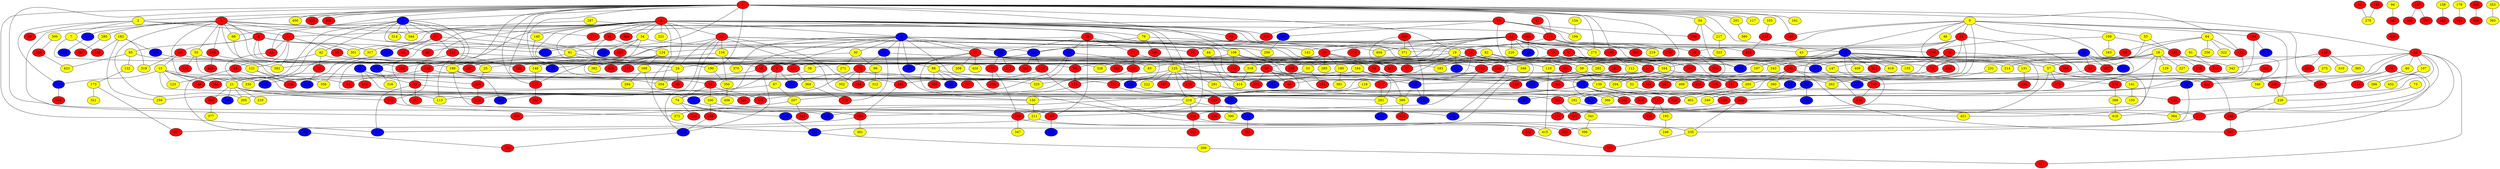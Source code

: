 graph {
0 [style = filled fillcolor = red];
1 [style = filled fillcolor = red];
2 [style = filled fillcolor = yellow];
3 [style = filled fillcolor = blue];
4 [style = filled fillcolor = blue];
5 [style = filled fillcolor = red];
6 [style = filled fillcolor = red];
7 [style = filled fillcolor = yellow];
8 [style = filled fillcolor = red];
9 [style = filled fillcolor = yellow];
10 [style = filled fillcolor = red];
11 [style = filled fillcolor = red];
12 [style = filled fillcolor = red];
13 [style = filled fillcolor = red];
14 [style = filled fillcolor = red];
15 [style = filled fillcolor = yellow];
16 [style = filled fillcolor = red];
17 [style = filled fillcolor = red];
18 [style = filled fillcolor = yellow];
19 [style = filled fillcolor = yellow];
20 [style = filled fillcolor = red];
21 [style = filled fillcolor = yellow];
22 [style = filled fillcolor = red];
23 [style = filled fillcolor = red];
24 [style = filled fillcolor = yellow];
25 [style = filled fillcolor = yellow];
26 [style = filled fillcolor = blue];
27 [style = filled fillcolor = blue];
28 [style = filled fillcolor = red];
29 [style = filled fillcolor = blue];
30 [style = filled fillcolor = yellow];
31 [style = filled fillcolor = red];
32 [style = filled fillcolor = red];
33 [style = filled fillcolor = yellow];
34 [style = filled fillcolor = yellow];
35 [style = filled fillcolor = red];
36 [style = filled fillcolor = red];
37 [style = filled fillcolor = red];
38 [style = filled fillcolor = yellow];
39 [style = filled fillcolor = red];
40 [style = filled fillcolor = yellow];
41 [style = filled fillcolor = red];
42 [style = filled fillcolor = yellow];
43 [style = filled fillcolor = yellow];
44 [style = filled fillcolor = yellow];
45 [style = filled fillcolor = red];
46 [style = filled fillcolor = yellow];
47 [style = filled fillcolor = red];
48 [style = filled fillcolor = red];
49 [style = filled fillcolor = red];
50 [style = filled fillcolor = blue];
51 [style = filled fillcolor = red];
52 [style = filled fillcolor = yellow];
53 [style = filled fillcolor = yellow];
54 [style = filled fillcolor = yellow];
55 [style = filled fillcolor = yellow];
56 [style = filled fillcolor = red];
57 [style = filled fillcolor = yellow];
58 [style = filled fillcolor = red];
59 [style = filled fillcolor = yellow];
60 [style = filled fillcolor = red];
61 [style = filled fillcolor = yellow];
62 [style = filled fillcolor = red];
63 [style = filled fillcolor = red];
64 [style = filled fillcolor = yellow];
65 [style = filled fillcolor = blue];
66 [style = filled fillcolor = red];
67 [style = filled fillcolor = yellow];
68 [style = filled fillcolor = yellow];
69 [style = filled fillcolor = red];
70 [style = filled fillcolor = red];
71 [style = filled fillcolor = blue];
72 [style = filled fillcolor = red];
73 [style = filled fillcolor = yellow];
74 [style = filled fillcolor = yellow];
75 [style = filled fillcolor = red];
76 [style = filled fillcolor = blue];
77 [style = filled fillcolor = red];
78 [style = filled fillcolor = red];
79 [style = filled fillcolor = yellow];
80 [style = filled fillcolor = red];
81 [style = filled fillcolor = yellow];
82 [style = filled fillcolor = yellow];
83 [style = filled fillcolor = yellow];
84 [style = filled fillcolor = red];
85 [style = filled fillcolor = yellow];
86 [style = filled fillcolor = blue];
87 [style = filled fillcolor = red];
88 [style = filled fillcolor = yellow];
89 [style = filled fillcolor = red];
90 [style = filled fillcolor = red];
91 [style = filled fillcolor = red];
92 [style = filled fillcolor = red];
93 [style = filled fillcolor = red];
94 [style = filled fillcolor = yellow];
95 [style = filled fillcolor = red];
96 [style = filled fillcolor = yellow];
97 [style = filled fillcolor = blue];
98 [style = filled fillcolor = blue];
99 [style = filled fillcolor = red];
100 [style = filled fillcolor = red];
101 [style = filled fillcolor = red];
102 [style = filled fillcolor = red];
103 [style = filled fillcolor = yellow];
104 [style = filled fillcolor = red];
105 [style = filled fillcolor = blue];
106 [style = filled fillcolor = blue];
107 [style = filled fillcolor = yellow];
108 [style = filled fillcolor = yellow];
109 [style = filled fillcolor = yellow];
110 [style = filled fillcolor = yellow];
111 [style = filled fillcolor = blue];
112 [style = filled fillcolor = yellow];
113 [style = filled fillcolor = yellow];
114 [style = filled fillcolor = red];
115 [style = filled fillcolor = red];
116 [style = filled fillcolor = red];
117 [style = filled fillcolor = yellow];
118 [style = filled fillcolor = yellow];
119 [style = filled fillcolor = red];
120 [style = filled fillcolor = red];
121 [style = filled fillcolor = yellow];
122 [style = filled fillcolor = red];
123 [style = filled fillcolor = yellow];
124 [style = filled fillcolor = yellow];
125 [style = filled fillcolor = yellow];
126 [style = filled fillcolor = red];
127 [style = filled fillcolor = blue];
128 [style = filled fillcolor = red];
129 [style = filled fillcolor = yellow];
130 [style = filled fillcolor = yellow];
131 [style = filled fillcolor = yellow];
132 [style = filled fillcolor = yellow];
133 [style = filled fillcolor = red];
134 [style = filled fillcolor = yellow];
135 [style = filled fillcolor = red];
136 [style = filled fillcolor = red];
137 [style = filled fillcolor = red];
138 [style = filled fillcolor = blue];
139 [style = filled fillcolor = yellow];
140 [style = filled fillcolor = yellow];
141 [style = filled fillcolor = yellow];
142 [style = filled fillcolor = yellow];
143 [style = filled fillcolor = blue];
144 [style = filled fillcolor = red];
145 [style = filled fillcolor = red];
146 [style = filled fillcolor = red];
147 [style = filled fillcolor = yellow];
148 [style = filled fillcolor = yellow];
149 [style = filled fillcolor = red];
150 [style = filled fillcolor = yellow];
151 [style = filled fillcolor = red];
152 [style = filled fillcolor = red];
153 [style = filled fillcolor = blue];
154 [style = filled fillcolor = yellow];
155 [style = filled fillcolor = yellow];
156 [style = filled fillcolor = blue];
157 [style = filled fillcolor = red];
158 [style = filled fillcolor = yellow];
159 [style = filled fillcolor = red];
160 [style = filled fillcolor = yellow];
161 [style = filled fillcolor = yellow];
162 [style = filled fillcolor = red];
163 [style = filled fillcolor = yellow];
164 [style = filled fillcolor = yellow];
165 [style = filled fillcolor = blue];
166 [style = filled fillcolor = blue];
167 [style = filled fillcolor = red];
168 [style = filled fillcolor = yellow];
169 [style = filled fillcolor = red];
170 [style = filled fillcolor = red];
171 [style = filled fillcolor = red];
172 [style = filled fillcolor = blue];
173 [style = filled fillcolor = yellow];
174 [style = filled fillcolor = red];
175 [style = filled fillcolor = red];
176 [style = filled fillcolor = blue];
177 [style = filled fillcolor = blue];
178 [style = filled fillcolor = red];
179 [style = filled fillcolor = yellow];
180 [style = filled fillcolor = yellow];
181 [style = filled fillcolor = yellow];
182 [style = filled fillcolor = yellow];
183 [style = filled fillcolor = yellow];
184 [style = filled fillcolor = yellow];
185 [style = filled fillcolor = red];
186 [style = filled fillcolor = blue];
187 [style = filled fillcolor = red];
188 [style = filled fillcolor = blue];
189 [style = filled fillcolor = red];
190 [style = filled fillcolor = yellow];
191 [style = filled fillcolor = red];
192 [style = filled fillcolor = blue];
193 [style = filled fillcolor = yellow];
194 [style = filled fillcolor = yellow];
195 [style = filled fillcolor = red];
196 [style = filled fillcolor = red];
197 [style = filled fillcolor = yellow];
198 [style = filled fillcolor = red];
199 [style = filled fillcolor = yellow];
200 [style = filled fillcolor = blue];
201 [style = filled fillcolor = yellow];
202 [style = filled fillcolor = red];
203 [style = filled fillcolor = yellow];
204 [style = filled fillcolor = yellow];
205 [style = filled fillcolor = yellow];
206 [style = filled fillcolor = red];
207 [style = filled fillcolor = yellow];
208 [style = filled fillcolor = yellow];
209 [style = filled fillcolor = red];
210 [style = filled fillcolor = yellow];
211 [style = filled fillcolor = yellow];
212 [style = filled fillcolor = red];
213 [style = filled fillcolor = blue];
214 [style = filled fillcolor = yellow];
215 [style = filled fillcolor = red];
216 [style = filled fillcolor = yellow];
217 [style = filled fillcolor = yellow];
218 [style = filled fillcolor = red];
219 [style = filled fillcolor = yellow];
220 [style = filled fillcolor = yellow];
221 [style = filled fillcolor = yellow];
222 [style = filled fillcolor = yellow];
223 [style = filled fillcolor = red];
224 [style = filled fillcolor = red];
225 [style = filled fillcolor = red];
226 [style = filled fillcolor = yellow];
227 [style = filled fillcolor = yellow];
228 [style = filled fillcolor = blue];
229 [style = filled fillcolor = red];
230 [style = filled fillcolor = red];
231 [style = filled fillcolor = yellow];
232 [style = filled fillcolor = red];
233 [style = filled fillcolor = red];
234 [style = filled fillcolor = red];
235 [style = filled fillcolor = blue];
236 [style = filled fillcolor = red];
237 [style = filled fillcolor = red];
238 [style = filled fillcolor = red];
239 [style = filled fillcolor = red];
240 [style = filled fillcolor = red];
241 [style = filled fillcolor = red];
242 [style = filled fillcolor = red];
243 [style = filled fillcolor = yellow];
244 [style = filled fillcolor = red];
245 [style = filled fillcolor = blue];
246 [style = filled fillcolor = yellow];
247 [style = filled fillcolor = red];
248 [style = filled fillcolor = red];
249 [style = filled fillcolor = blue];
250 [style = filled fillcolor = red];
251 [style = filled fillcolor = red];
252 [style = filled fillcolor = red];
253 [style = filled fillcolor = blue];
254 [style = filled fillcolor = red];
255 [style = filled fillcolor = blue];
256 [style = filled fillcolor = yellow];
257 [style = filled fillcolor = red];
258 [style = filled fillcolor = red];
259 [style = filled fillcolor = yellow];
260 [style = filled fillcolor = yellow];
261 [style = filled fillcolor = blue];
262 [style = filled fillcolor = yellow];
263 [style = filled fillcolor = red];
264 [style = filled fillcolor = red];
265 [style = filled fillcolor = red];
266 [style = filled fillcolor = yellow];
267 [style = filled fillcolor = red];
268 [style = filled fillcolor = blue];
269 [style = filled fillcolor = blue];
270 [style = filled fillcolor = yellow];
271 [style = filled fillcolor = yellow];
272 [style = filled fillcolor = red];
273 [style = filled fillcolor = yellow];
274 [style = filled fillcolor = red];
275 [style = filled fillcolor = yellow];
276 [style = filled fillcolor = blue];
277 [style = filled fillcolor = red];
278 [style = filled fillcolor = red];
279 [style = filled fillcolor = red];
280 [style = filled fillcolor = yellow];
281 [style = filled fillcolor = yellow];
282 [style = filled fillcolor = yellow];
283 [style = filled fillcolor = blue];
284 [style = filled fillcolor = blue];
285 [style = filled fillcolor = yellow];
286 [style = filled fillcolor = red];
287 [style = filled fillcolor = blue];
288 [style = filled fillcolor = red];
289 [style = filled fillcolor = blue];
290 [style = filled fillcolor = red];
291 [style = filled fillcolor = yellow];
292 [style = filled fillcolor = red];
293 [style = filled fillcolor = red];
294 [style = filled fillcolor = yellow];
295 [style = filled fillcolor = blue];
296 [style = filled fillcolor = red];
297 [style = filled fillcolor = yellow];
298 [style = filled fillcolor = red];
299 [style = filled fillcolor = yellow];
300 [style = filled fillcolor = yellow];
301 [style = filled fillcolor = yellow];
302 [style = filled fillcolor = red];
303 [style = filled fillcolor = blue];
304 [style = filled fillcolor = red];
305 [style = filled fillcolor = red];
306 [style = filled fillcolor = red];
307 [style = filled fillcolor = red];
308 [style = filled fillcolor = red];
309 [style = filled fillcolor = yellow];
310 [style = filled fillcolor = yellow];
311 [style = filled fillcolor = red];
312 [style = filled fillcolor = yellow];
313 [style = filled fillcolor = red];
314 [style = filled fillcolor = yellow];
315 [style = filled fillcolor = blue];
316 [style = filled fillcolor = yellow];
317 [style = filled fillcolor = yellow];
318 [style = filled fillcolor = yellow];
319 [style = filled fillcolor = yellow];
320 [style = filled fillcolor = red];
321 [style = filled fillcolor = yellow];
322 [style = filled fillcolor = yellow];
323 [style = filled fillcolor = yellow];
324 [style = filled fillcolor = red];
325 [style = filled fillcolor = yellow];
326 [style = filled fillcolor = yellow];
327 [style = filled fillcolor = red];
328 [style = filled fillcolor = blue];
329 [style = filled fillcolor = blue];
330 [style = filled fillcolor = yellow];
331 [style = filled fillcolor = blue];
332 [style = filled fillcolor = red];
333 [style = filled fillcolor = red];
334 [style = filled fillcolor = red];
335 [style = filled fillcolor = yellow];
336 [style = filled fillcolor = red];
337 [style = filled fillcolor = red];
338 [style = filled fillcolor = red];
339 [style = filled fillcolor = red];
340 [style = filled fillcolor = blue];
341 [style = filled fillcolor = yellow];
342 [style = filled fillcolor = yellow];
343 [style = filled fillcolor = red];
344 [style = filled fillcolor = yellow];
345 [style = filled fillcolor = red];
346 [style = filled fillcolor = yellow];
347 [style = filled fillcolor = yellow];
348 [style = filled fillcolor = yellow];
349 [style = filled fillcolor = yellow];
350 [style = filled fillcolor = yellow];
351 [style = filled fillcolor = red];
352 [style = filled fillcolor = yellow];
353 [style = filled fillcolor = yellow];
354 [style = filled fillcolor = yellow];
355 [style = filled fillcolor = red];
356 [style = filled fillcolor = yellow];
357 [style = filled fillcolor = red];
358 [style = filled fillcolor = red];
359 [style = filled fillcolor = red];
360 [style = filled fillcolor = blue];
361 [style = filled fillcolor = yellow];
362 [style = filled fillcolor = red];
363 [style = filled fillcolor = red];
364 [style = filled fillcolor = yellow];
365 [style = filled fillcolor = red];
366 [style = filled fillcolor = yellow];
367 [style = filled fillcolor = red];
368 [style = filled fillcolor = red];
369 [style = filled fillcolor = red];
370 [style = filled fillcolor = yellow];
371 [style = filled fillcolor = yellow];
372 [style = filled fillcolor = yellow];
373 [style = filled fillcolor = blue];
374 [style = filled fillcolor = red];
375 [style = filled fillcolor = red];
376 [style = filled fillcolor = red];
377 [style = filled fillcolor = yellow];
378 [style = filled fillcolor = blue];
379 [style = filled fillcolor = red];
380 [style = filled fillcolor = yellow];
381 [style = filled fillcolor = yellow];
382 [style = filled fillcolor = yellow];
383 [style = filled fillcolor = red];
384 [style = filled fillcolor = yellow];
385 [style = filled fillcolor = yellow];
386 [style = filled fillcolor = red];
387 [style = filled fillcolor = red];
388 [style = filled fillcolor = yellow];
389 [style = filled fillcolor = red];
390 [style = filled fillcolor = yellow];
391 [style = filled fillcolor = red];
392 [style = filled fillcolor = yellow];
393 [style = filled fillcolor = yellow];
394 [style = filled fillcolor = blue];
395 [style = filled fillcolor = red];
396 [style = filled fillcolor = yellow];
397 [style = filled fillcolor = red];
398 [style = filled fillcolor = red];
399 [style = filled fillcolor = yellow];
400 [style = filled fillcolor = yellow];
401 [style = filled fillcolor = yellow];
402 [style = filled fillcolor = red];
403 [style = filled fillcolor = red];
404 [style = filled fillcolor = yellow];
405 [style = filled fillcolor = red];
406 [style = filled fillcolor = yellow];
407 [style = filled fillcolor = red];
408 [style = filled fillcolor = yellow];
409 [style = filled fillcolor = yellow];
410 [style = filled fillcolor = red];
411 [style = filled fillcolor = red];
412 [style = filled fillcolor = red];
413 [style = filled fillcolor = red];
414 [style = filled fillcolor = yellow];
415 [style = filled fillcolor = yellow];
416 [style = filled fillcolor = red];
417 [style = filled fillcolor = blue];
418 [style = filled fillcolor = yellow];
419 [style = filled fillcolor = yellow];
420 [style = filled fillcolor = yellow];
421 [style = filled fillcolor = yellow];
422 [style = filled fillcolor = red];
423 [style = filled fillcolor = yellow];
424 [style = filled fillcolor = red];
425 [style = filled fillcolor = red];
426 [style = filled fillcolor = red];
427 [style = filled fillcolor = red];
428 [style = filled fillcolor = red];
429 [style = filled fillcolor = red];
430 [style = filled fillcolor = red];
431 [style = filled fillcolor = blue];
432 [style = filled fillcolor = yellow];
433 [style = filled fillcolor = red];
434 [style = filled fillcolor = red];
0 -- 21;
0 -- 20;
0 -- 13;
0 -- 4;
0 -- 22;
0 -- 34;
0 -- 36;
0 -- 38;
0 -- 39;
0 -- 58;
0 -- 79;
0 -- 92;
0 -- 95;
0 -- 125;
0 -- 140;
0 -- 171;
0 -- 178;
0 -- 213;
0 -- 221;
0 -- 286;
0 -- 301;
0 -- 354;
0 -- 369;
0 -- 371;
0 -- 375;
1 -- 2;
1 -- 3;
1 -- 5;
1 -- 19;
1 -- 29;
1 -- 32;
1 -- 45;
1 -- 54;
1 -- 62;
1 -- 63;
1 -- 80;
1 -- 100;
1 -- 108;
1 -- 113;
1 -- 114;
1 -- 117;
1 -- 122;
1 -- 127;
1 -- 161;
1 -- 190;
1 -- 201;
1 -- 224;
1 -- 273;
1 -- 289;
1 -- 320;
1 -- 400;
1 -- 403;
1 -- 405;
1 -- 417;
2 -- 7;
2 -- 13;
2 -- 76;
2 -- 89;
2 -- 171;
3 -- 12;
3 -- 42;
3 -- 68;
3 -- 105;
3 -- 119;
3 -- 123;
3 -- 146;
3 -- 172;
3 -- 314;
3 -- 344;
3 -- 418;
4 -- 6;
4 -- 16;
4 -- 17;
4 -- 19;
4 -- 30;
4 -- 33;
4 -- 71;
4 -- 110;
4 -- 111;
4 -- 124;
4 -- 130;
4 -- 142;
4 -- 153;
4 -- 156;
4 -- 335;
4 -- 370;
4 -- 382;
5 -- 8;
5 -- 25;
5 -- 55;
5 -- 68;
5 -- 114;
5 -- 177;
5 -- 198;
5 -- 205;
5 -- 267;
5 -- 276;
5 -- 280;
5 -- 330;
5 -- 344;
5 -- 430;
6 -- 67;
6 -- 228;
6 -- 234;
7 -- 175;
7 -- 338;
8 -- 10;
8 -- 24;
8 -- 80;
8 -- 85;
8 -- 301;
8 -- 317;
8 -- 362;
9 -- 14;
9 -- 16;
9 -- 46;
9 -- 53;
9 -- 104;
9 -- 135;
9 -- 159;
9 -- 189;
9 -- 226;
9 -- 262;
9 -- 320;
9 -- 401;
10 -- 15;
10 -- 59;
10 -- 319;
11 -- 20;
11 -- 23;
11 -- 35;
11 -- 43;
11 -- 48;
11 -- 88;
11 -- 100;
11 -- 105;
11 -- 106;
11 -- 142;
11 -- 214;
11 -- 220;
11 -- 225;
11 -- 273;
11 -- 288;
11 -- 404;
11 -- 428;
12 -- 51;
12 -- 61;
12 -- 115;
12 -- 329;
13 -- 45;
13 -- 49;
13 -- 69;
13 -- 382;
14 -- 19;
14 -- 36;
14 -- 43;
14 -- 72;
14 -- 241;
14 -- 298;
14 -- 421;
15 -- 21;
15 -- 76;
15 -- 123;
15 -- 146;
15 -- 200;
15 -- 286;
15 -- 287;
16 -- 25;
16 -- 38;
16 -- 59;
16 -- 151;
16 -- 205;
16 -- 348;
17 -- 48;
17 -- 72;
17 -- 153;
17 -- 183;
17 -- 208;
17 -- 243;
17 -- 399;
17 -- 420;
18 -- 119;
18 -- 129;
18 -- 147;
18 -- 214;
18 -- 227;
18 -- 252;
18 -- 303;
18 -- 331;
19 -- 24;
19 -- 63;
19 -- 98;
19 -- 116;
19 -- 268;
20 -- 33;
20 -- 58;
20 -- 84;
20 -- 125;
20 -- 180;
20 -- 285;
20 -- 318;
20 -- 327;
21 -- 86;
21 -- 111;
21 -- 113;
21 -- 170;
21 -- 181;
21 -- 205;
21 -- 210;
21 -- 368;
22 -- 24;
22 -- 74;
22 -- 108;
22 -- 130;
22 -- 134;
22 -- 164;
22 -- 199;
22 -- 253;
22 -- 254;
22 -- 299;
23 -- 33;
23 -- 164;
23 -- 282;
24 -- 60;
24 -- 93;
25 -- 206;
26 -- 41;
26 -- 72;
26 -- 110;
26 -- 249;
26 -- 387;
28 -- 44;
28 -- 61;
28 -- 65;
28 -- 77;
28 -- 156;
28 -- 167;
28 -- 376;
29 -- 57;
29 -- 87;
29 -- 131;
29 -- 138;
29 -- 155;
29 -- 164;
29 -- 197;
29 -- 235;
29 -- 258;
29 -- 305;
29 -- 362;
29 -- 409;
29 -- 413;
29 -- 419;
27 -- 39;
27 -- 206;
27 -- 216;
27 -- 402;
30 -- 96;
30 -- 127;
30 -- 271;
31 -- 270;
32 -- 40;
32 -- 59;
32 -- 66;
32 -- 97;
32 -- 107;
32 -- 133;
32 -- 272;
32 -- 384;
32 -- 411;
33 -- 145;
33 -- 251;
34 -- 35;
34 -- 177;
34 -- 261;
34 -- 284;
34 -- 427;
35 -- 211;
36 -- 52;
36 -- 290;
37 -- 183;
37 -- 187;
37 -- 204;
37 -- 304;
38 -- 62;
39 -- 357;
39 -- 386;
39 -- 417;
40 -- 144;
41 -- 203;
41 -- 248;
42 -- 70;
42 -- 90;
42 -- 121;
44 -- 102;
45 -- 234;
47 -- 114;
48 -- 52;
48 -- 66;
48 -- 202;
48 -- 302;
48 -- 372;
48 -- 376;
49 -- 218;
49 -- 394;
50 -- 313;
52 -- 133;
53 -- 57;
53 -- 185;
54 -- 217;
54 -- 235;
54 -- 296;
55 -- 66;
55 -- 126;
55 -- 244;
56 -- 136;
56 -- 159;
56 -- 307;
56 -- 418;
57 -- 141;
57 -- 279;
57 -- 359;
57 -- 422;
58 -- 200;
58 -- 253;
59 -- 139;
59 -- 229;
59 -- 305;
59 -- 433;
60 -- 269;
61 -- 88;
61 -- 147;
61 -- 149;
62 -- 74;
62 -- 160;
62 -- 374;
63 -- 165;
63 -- 241;
63 -- 245;
63 -- 262;
64 -- 99;
64 -- 122;
64 -- 243;
64 -- 256;
64 -- 322;
65 -- 83;
65 -- 113;
65 -- 254;
67 -- 207;
67 -- 259;
68 -- 93;
69 -- 190;
69 -- 235;
70 -- 176;
71 -- 75;
71 -- 87;
71 -- 379;
72 -- 202;
73 -- 226;
74 -- 166;
74 -- 239;
74 -- 359;
75 -- 254;
75 -- 331;
75 -- 352;
75 -- 386;
76 -- 343;
77 -- 152;
77 -- 414;
79 -- 105;
79 -- 106;
79 -- 196;
81 -- 143;
81 -- 333;
82 -- 83;
82 -- 90;
82 -- 264;
82 -- 303;
82 -- 326;
82 -- 342;
84 -- 229;
84 -- 247;
84 -- 399;
85 -- 121;
85 -- 132;
85 -- 423;
88 -- 97;
88 -- 191;
88 -- 192;
88 -- 306;
90 -- 116;
91 -- 171;
91 -- 186;
91 -- 194;
91 -- 213;
91 -- 296;
91 -- 298;
91 -- 375;
92 -- 112;
94 -- 242;
95 -- 124;
95 -- 317;
95 -- 326;
96 -- 312;
97 -- 102;
97 -- 130;
97 -- 137;
97 -- 216;
97 -- 426;
99 -- 175;
100 -- 112;
101 -- 106;
102 -- 272;
103 -- 425;
104 -- 181;
104 -- 373;
105 -- 120;
105 -- 292;
105 -- 383;
107 -- 266;
107 -- 432;
108 -- 135;
108 -- 244;
108 -- 245;
108 -- 288;
108 -- 434;
109 -- 163;
109 -- 185;
109 -- 298;
110 -- 415;
111 -- 167;
112 -- 204;
114 -- 219;
114 -- 241;
114 -- 250;
114 -- 334;
114 -- 371;
115 -- 225;
115 -- 281;
115 -- 292;
115 -- 356;
116 -- 207;
118 -- 293;
120 -- 228;
120 -- 258;
121 -- 218;
121 -- 356;
122 -- 274;
124 -- 148;
124 -- 168;
124 -- 195;
124 -- 224;
124 -- 392;
124 -- 424;
125 -- 136;
125 -- 178;
125 -- 216;
125 -- 222;
125 -- 277;
125 -- 291;
125 -- 337;
125 -- 354;
128 -- 215;
128 -- 310;
128 -- 342;
128 -- 385;
130 -- 211;
131 -- 236;
132 -- 173;
133 -- 384;
134 -- 267;
134 -- 350;
134 -- 370;
135 -- 138;
135 -- 167;
135 -- 277;
136 -- 226;
137 -- 193;
137 -- 324;
138 -- 313;
138 -- 328;
138 -- 349;
139 -- 189;
139 -- 313;
78 -- 151;
78 -- 218;
78 -- 398;
140 -- 145;
141 -- 150;
143 -- 223;
143 -- 302;
145 -- 359;
147 -- 240;
148 -- 224;
149 -- 170;
149 -- 330;
149 -- 354;
151 -- 260;
151 -- 274;
151 -- 307;
151 -- 366;
151 -- 408;
152 -- 255;
152 -- 374;
154 -- 194;
156 -- 175;
156 -- 311;
157 -- 169;
157 -- 257;
158 -- 162;
160 -- 238;
160 -- 252;
164 -- 204;
164 -- 431;
165 -- 384;
166 -- 213;
167 -- 315;
168 -- 294;
168 -- 365;
170 -- 372;
172 -- 316;
172 -- 325;
173 -- 321;
173 -- 407;
174 -- 184;
175 -- 209;
175 -- 230;
178 -- 295;
179 -- 351;
180 -- 255;
180 -- 381;
181 -- 421;
182 -- 188;
182 -- 259;
182 -- 319;
182 -- 338;
184 -- 203;
184 -- 281;
184 -- 325;
185 -- 278;
185 -- 333;
186 -- 299;
187 -- 237;
187 -- 261;
188 -- 382;
189 -- 209;
190 -- 350;
193 -- 246;
196 -- 255;
197 -- 247;
198 -- 199;
198 -- 416;
199 -- 209;
199 -- 237;
199 -- 269;
201 -- 380;
203 -- 365;
206 -- 234;
207 -- 345;
207 -- 430;
209 -- 347;
209 -- 415;
211 -- 223;
211 -- 417;
212 -- 397;
213 -- 309;
216 -- 258;
216 -- 268;
216 -- 289;
217 -- 323;
224 -- 363;
225 -- 364;
226 -- 248;
231 -- 431;
232 -- 240;
232 -- 346;
233 -- 270;
237 -- 293;
238 -- 253;
240 -- 336;
241 -- 287;
242 -- 410;
245 -- 360;
245 -- 399;
248 -- 307;
253 -- 395;
255 -- 366;
258 -- 263;
258 -- 396;
264 -- 389;
264 -- 408;
265 -- 327;
265 -- 360;
265 -- 371;
272 -- 335;
274 -- 388;
275 -- 422;
276 -- 378;
277 -- 281;
280 -- 367;
281 -- 283;
291 -- 401;
293 -- 339;
295 -- 340;
295 -- 390;
297 -- 344;
297 -- 404;
300 -- 308;
302 -- 335;
302 -- 391;
303 -- 336;
308 -- 423;
309 -- 411;
318 -- 414;
332 -- 358;
335 -- 397;
340 -- 355;
341 -- 396;
350 -- 406;
353 -- 393;
359 -- 361;
359 -- 407;
364 -- 379;
365 -- 391;
368 -- 377;
388 -- 418;
394 -- 395;
399 -- 412;
425 -- 428;
429 -- 433;
}
